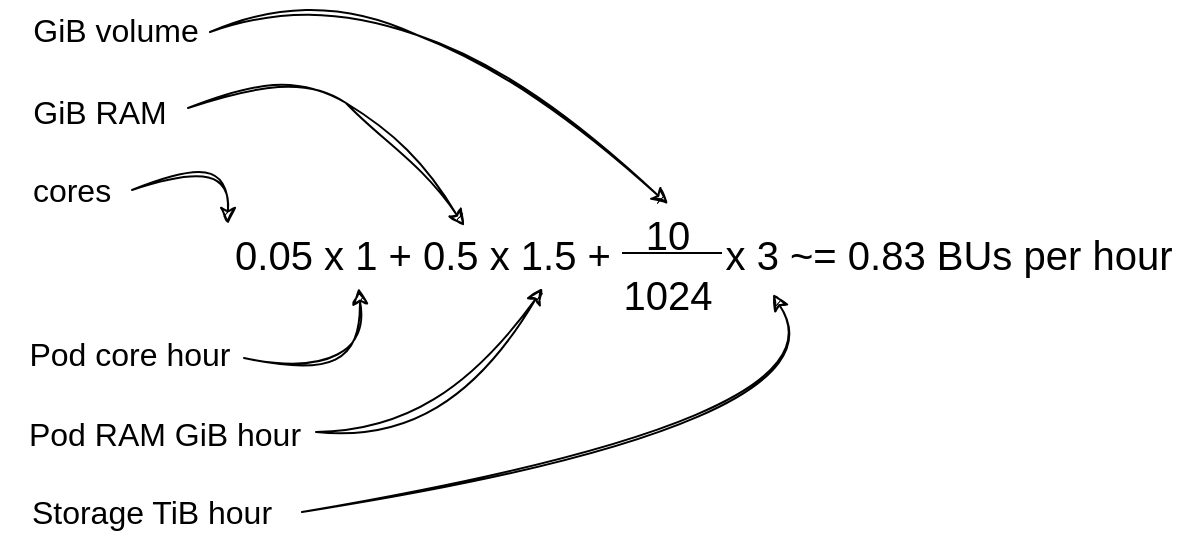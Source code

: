 <mxfile version="24.2.8" type="device">
  <diagram name="Page-1" id="nPhEMIKJ8trP1odD_Ibm">
    <mxGraphModel dx="1364" dy="688" grid="1" gridSize="10" guides="1" tooltips="1" connect="1" arrows="1" fold="1" page="1" pageScale="1" pageWidth="850" pageHeight="1100" math="0" shadow="0">
      <root>
        <mxCell id="0" />
        <mxCell id="1" parent="0" />
        <mxCell id="pjsbcFSUHYRexGqAVGd9-38" value="" style="curved=1;endArrow=classic;html=1;rounded=0;exitX=1;exitY=0.5;exitDx=0;exitDy=0;entryX=0;entryY=0;entryDx=0;entryDy=0;sketch=1;curveFitting=1;jiggle=2;" edge="1" parent="1" source="pjsbcFSUHYRexGqAVGd9-11" target="pjsbcFSUHYRexGqAVGd9-1">
          <mxGeometry width="50" height="50" relative="1" as="geometry">
            <mxPoint x="131" y="240" as="sourcePoint" />
            <mxPoint x="181" y="290" as="targetPoint" />
            <Array as="points">
              <mxPoint x="140" y="250" />
            </Array>
          </mxGeometry>
        </mxCell>
        <mxCell id="pjsbcFSUHYRexGqAVGd9-1" value="&lt;font style=&quot;font-size: 20px;&quot;&gt;0.05 x 1 + 0.5 x 1.5 +&lt;/font&gt;" style="text;html=1;align=center;verticalAlign=middle;whiteSpace=wrap;rounded=0;" vertex="1" parent="1">
          <mxGeometry x="140" y="290" width="195" height="30" as="geometry" />
        </mxCell>
        <mxCell id="pjsbcFSUHYRexGqAVGd9-2" value="&lt;font style=&quot;font-size: 20px;&quot;&gt;10&lt;/font&gt;" style="text;html=1;align=center;verticalAlign=middle;whiteSpace=wrap;rounded=0;" vertex="1" parent="1">
          <mxGeometry x="330" y="280" width="60" height="30" as="geometry" />
        </mxCell>
        <mxCell id="pjsbcFSUHYRexGqAVGd9-3" value="&lt;font style=&quot;font-size: 20px;&quot;&gt;1024&lt;/font&gt;" style="text;html=1;align=center;verticalAlign=middle;whiteSpace=wrap;rounded=0;" vertex="1" parent="1">
          <mxGeometry x="330" y="310" width="60" height="30" as="geometry" />
        </mxCell>
        <mxCell id="pjsbcFSUHYRexGqAVGd9-6" value="" style="endArrow=none;html=1;rounded=0;" edge="1" parent="1">
          <mxGeometry width="50" height="50" relative="1" as="geometry">
            <mxPoint x="337" y="304.5" as="sourcePoint" />
            <mxPoint x="387" y="304.5" as="targetPoint" />
            <Array as="points">
              <mxPoint x="367" y="304.5" />
            </Array>
          </mxGeometry>
        </mxCell>
        <mxCell id="pjsbcFSUHYRexGqAVGd9-10" value="&lt;font style=&quot;font-size: 20px;&quot;&gt;x 3 ~= 0.83 BUs per hour&lt;br&gt;&lt;/font&gt;" style="text;html=1;align=center;verticalAlign=middle;resizable=0;points=[];autosize=1;strokeColor=none;fillColor=none;" vertex="1" parent="1">
          <mxGeometry x="375" y="285" width="250" height="40" as="geometry" />
        </mxCell>
        <mxCell id="pjsbcFSUHYRexGqAVGd9-11" value="&lt;font style=&quot;font-size: 16px;&quot;&gt;cores&lt;/font&gt;" style="text;html=1;align=center;verticalAlign=middle;whiteSpace=wrap;rounded=0;" vertex="1" parent="1">
          <mxGeometry x="32" y="258" width="60" height="30" as="geometry" />
        </mxCell>
        <mxCell id="pjsbcFSUHYRexGqAVGd9-13" value="&lt;font style=&quot;font-size: 16px;&quot;&gt;Storage TiB hour&lt;/font&gt;" style="text;html=1;align=center;verticalAlign=middle;whiteSpace=wrap;rounded=0;" vertex="1" parent="1">
          <mxGeometry x="27" y="419" width="150" height="30" as="geometry" />
        </mxCell>
        <mxCell id="pjsbcFSUHYRexGqAVGd9-14" value="&lt;font style=&quot;font-size: 16px;&quot;&gt;Pod RAM GiB hour&lt;/font&gt;" style="text;html=1;align=center;verticalAlign=middle;whiteSpace=wrap;rounded=0;" vertex="1" parent="1">
          <mxGeometry x="36" y="380" width="145" height="30" as="geometry" />
        </mxCell>
        <mxCell id="pjsbcFSUHYRexGqAVGd9-15" value="&lt;font style=&quot;font-size: 16px;&quot;&gt;Pod core hour&lt;/font&gt;" style="text;html=1;align=center;verticalAlign=middle;whiteSpace=wrap;rounded=0;" vertex="1" parent="1">
          <mxGeometry x="36" y="340" width="110" height="30" as="geometry" />
        </mxCell>
        <mxCell id="pjsbcFSUHYRexGqAVGd9-16" value="&lt;font style=&quot;font-size: 16px;&quot;&gt;GiB volume&lt;/font&gt;" style="text;html=1;align=center;verticalAlign=middle;whiteSpace=wrap;rounded=0;" vertex="1" parent="1">
          <mxGeometry x="34" y="178" width="100" height="30" as="geometry" />
        </mxCell>
        <mxCell id="pjsbcFSUHYRexGqAVGd9-17" value="&lt;font style=&quot;font-size: 16px;&quot;&gt;GiB RAM&lt;/font&gt;" style="text;html=1;align=center;verticalAlign=middle;whiteSpace=wrap;rounded=0;" vertex="1" parent="1">
          <mxGeometry x="26" y="219" width="100" height="30" as="geometry" />
        </mxCell>
        <mxCell id="pjsbcFSUHYRexGqAVGd9-34" value="" style="curved=1;endArrow=classic;html=1;rounded=0;strokeColor=none;targetPerimeterSpacing=0;sourcePerimeterSpacing=0;strokeWidth=5;sketch=1;curveFitting=1;jiggle=2;" edge="1" parent="1">
          <mxGeometry width="50" height="50" relative="1" as="geometry">
            <mxPoint x="157" y="374" as="sourcePoint" />
            <mxPoint x="207" y="324" as="targetPoint" />
            <Array as="points">
              <mxPoint x="207" y="374" />
              <mxPoint x="157" y="324" />
            </Array>
          </mxGeometry>
        </mxCell>
        <mxCell id="pjsbcFSUHYRexGqAVGd9-35" value="" style="curved=1;endArrow=classic;html=1;rounded=0;entryX=0.335;entryY=1.067;entryDx=0;entryDy=0;entryPerimeter=0;sketch=1;curveFitting=1;jiggle=2;" edge="1" parent="1" target="pjsbcFSUHYRexGqAVGd9-1">
          <mxGeometry width="50" height="50" relative="1" as="geometry">
            <mxPoint x="148" y="357" as="sourcePoint" />
            <mxPoint x="198" y="307" as="targetPoint" />
            <Array as="points">
              <mxPoint x="210" y="370" />
            </Array>
          </mxGeometry>
        </mxCell>
        <mxCell id="pjsbcFSUHYRexGqAVGd9-36" value="" style="curved=1;endArrow=classic;html=1;rounded=0;entryX=0.806;entryY=1.067;entryDx=0;entryDy=0;entryPerimeter=0;sketch=1;curveFitting=1;jiggle=2;" edge="1" parent="1" target="pjsbcFSUHYRexGqAVGd9-1">
          <mxGeometry width="50" height="50" relative="1" as="geometry">
            <mxPoint x="184" y="394" as="sourcePoint" />
            <mxPoint x="234" y="344" as="targetPoint" />
            <Array as="points">
              <mxPoint x="250" y="400" />
            </Array>
          </mxGeometry>
        </mxCell>
        <mxCell id="pjsbcFSUHYRexGqAVGd9-37" value="" style="curved=1;endArrow=classic;html=1;rounded=0;exitX=1;exitY=0.5;exitDx=0;exitDy=0;entryX=0.15;entryY=1;entryDx=0;entryDy=0;entryPerimeter=0;sketch=1;curveFitting=1;jiggle=2;" edge="1" parent="1" source="pjsbcFSUHYRexGqAVGd9-13" target="pjsbcFSUHYRexGqAVGd9-10">
          <mxGeometry width="50" height="50" relative="1" as="geometry">
            <mxPoint x="400" y="389" as="sourcePoint" />
            <mxPoint x="450" y="339" as="targetPoint" />
            <Array as="points">
              <mxPoint x="450" y="389" />
            </Array>
          </mxGeometry>
        </mxCell>
        <mxCell id="pjsbcFSUHYRexGqAVGd9-41" value="" style="curved=1;endArrow=classic;html=1;rounded=0;exitX=1;exitY=0.5;exitDx=0;exitDy=0;entryX=0.606;entryY=0.033;entryDx=0;entryDy=0;sketch=1;curveFitting=1;jiggle=2;entryPerimeter=0;" edge="1" parent="1" target="pjsbcFSUHYRexGqAVGd9-1">
          <mxGeometry width="50" height="50" relative="1" as="geometry">
            <mxPoint x="120" y="232" as="sourcePoint" />
            <mxPoint x="193" y="249" as="targetPoint" />
            <Array as="points">
              <mxPoint x="168" y="209" />
              <mxPoint x="230" y="250" />
            </Array>
          </mxGeometry>
        </mxCell>
        <mxCell id="pjsbcFSUHYRexGqAVGd9-43" value="" style="curved=1;endArrow=classic;html=1;rounded=0;exitX=1;exitY=0.5;exitDx=0;exitDy=0;entryX=0.5;entryY=0;entryDx=0;entryDy=0;sketch=1;curveFitting=1;jiggle=2;" edge="1" parent="1" target="pjsbcFSUHYRexGqAVGd9-2">
          <mxGeometry width="50" height="50" relative="1" as="geometry">
            <mxPoint x="131" y="194" as="sourcePoint" />
            <mxPoint x="279" y="253" as="targetPoint" />
            <Array as="points">
              <mxPoint x="179" y="171" />
              <mxPoint x="290" y="220" />
            </Array>
          </mxGeometry>
        </mxCell>
      </root>
    </mxGraphModel>
  </diagram>
</mxfile>
